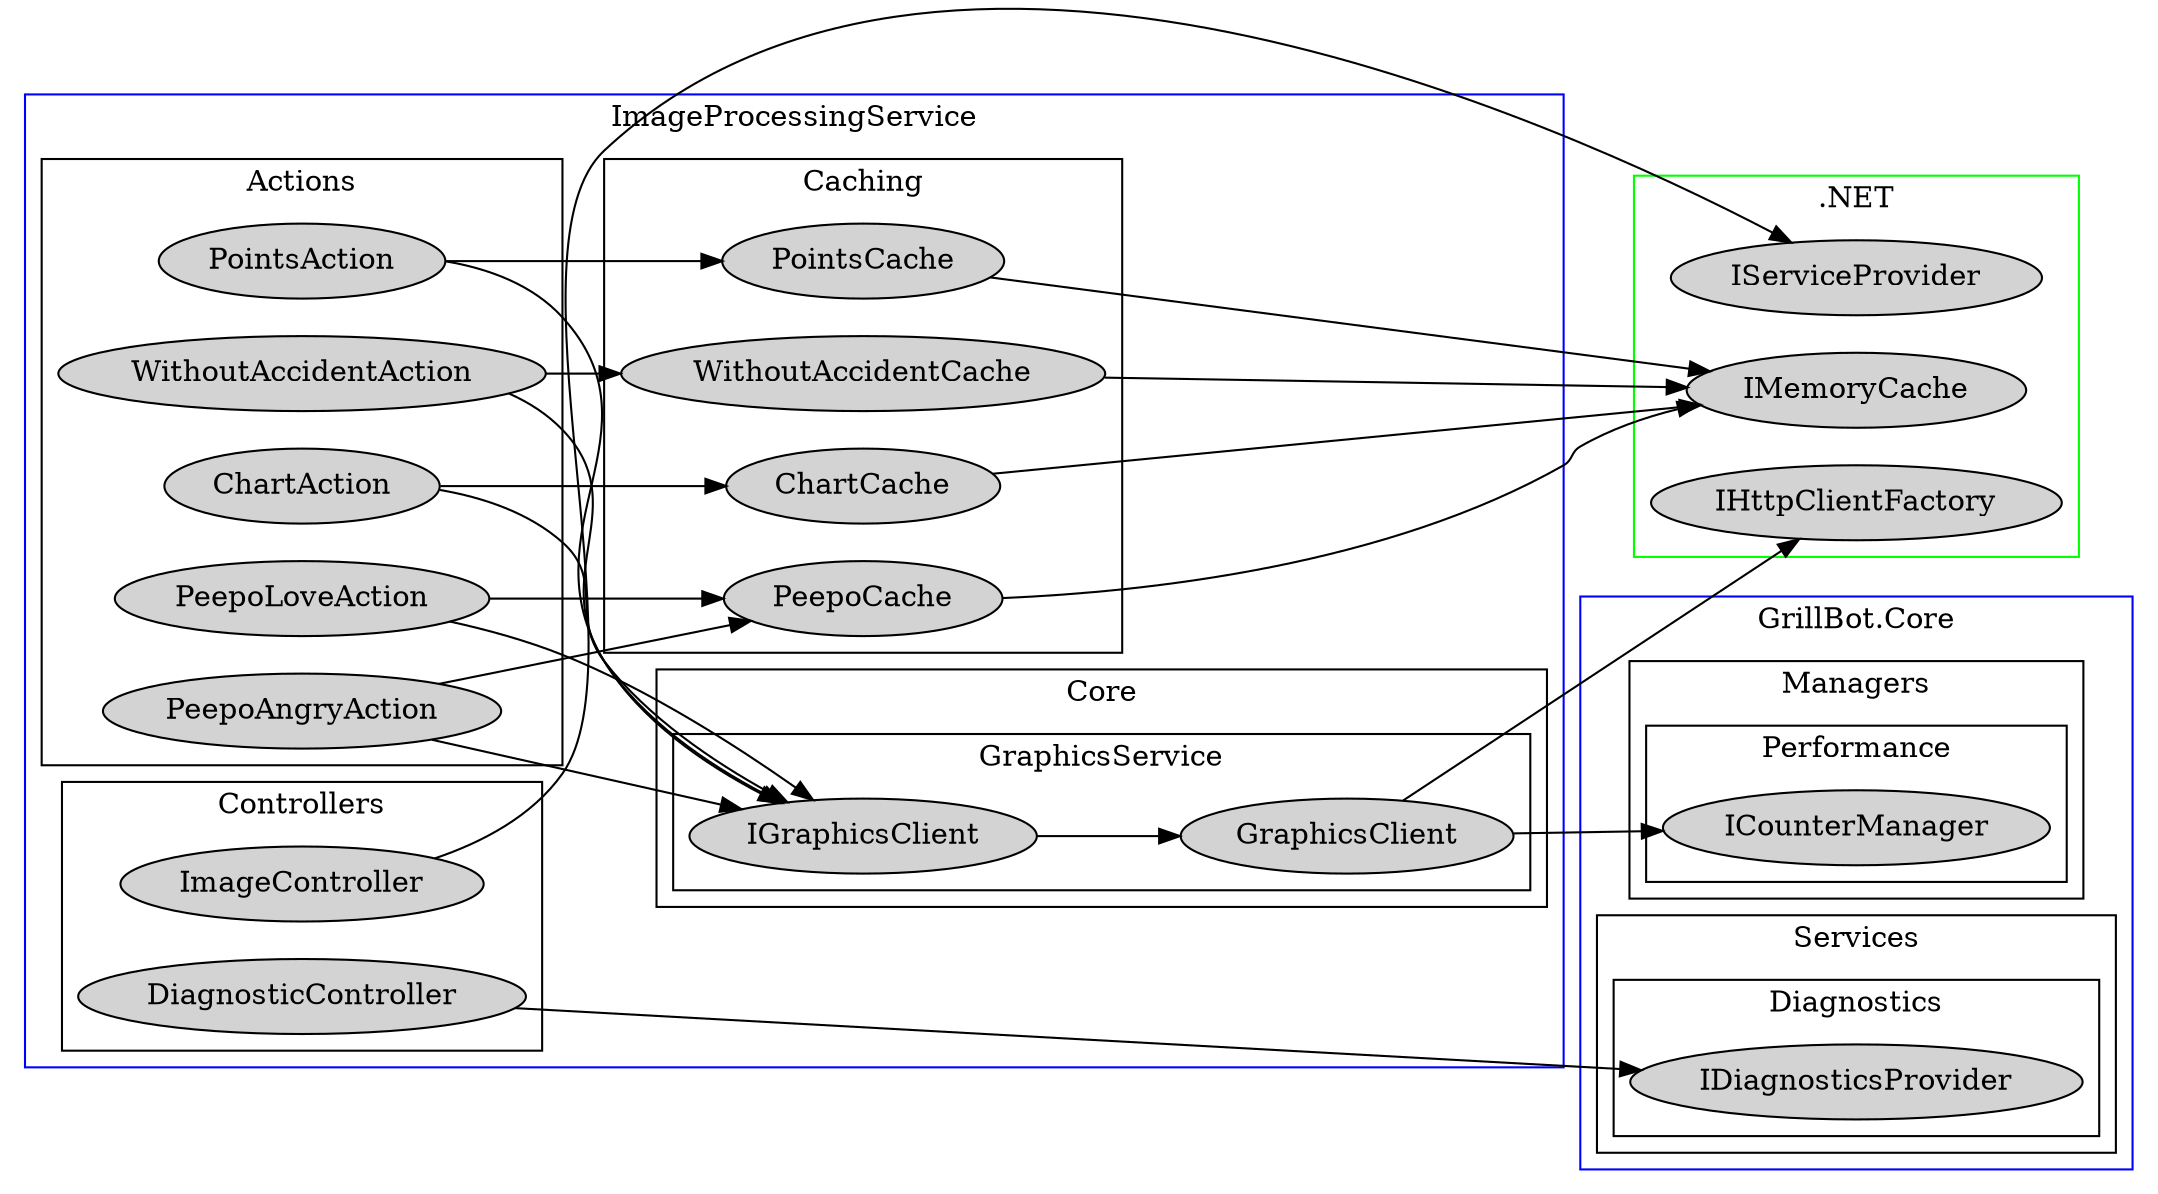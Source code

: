 digraph ImageProcessingService {
    rankdir=LR
	
	subgraph cluster_0 {
		node [style=filled];
		label = "ImageProcessingService";
		color=blue
		
        subgraph cluster_3_1 {
            node [style=filled];
            label="Actions";
            color=black;
            
            ChartAction
            PeepoAngryAction
            PeepoLoveAction
            PointsAction
            WithoutAccidentAction
        }
        
        subgraph cluster_3_2 {
            node [style=filled];
            label="Caching";
            color=black;
            
            ChartCache
            PeepoCache
            PointsCache
            WithoutAccidentCache
        }
        
        subgraph cluster_3_3 {
            node [style=filled];
            label="Controllers";
            color=black;
            
            DiagnosticController
            ImageController
        }
        
        subgraph cluster_3_4 {
            node [style=filled];
            label="Core";
            color=black;
            
            subgraph cluster_3_4_1 {
                node [style=filled];
                label="GraphicsService"
                color=black;
                
                IGraphicsClient -> GraphicsClient
            }
        }
	}
	
	subgraph cluster_4 {
	    node [style=filled];
	    label = "GrillBot.Core";
	    color=blue
	    
	    subgraph cluster_4_1 {
	        node [style=filled];
            label="Managers";
            color=black;
            
            subgraph cluster_4_1_2 {
	            node [style=filled];
                label="Performance";
                color=black;
                
                ICounterManager
	        }
	    }
	    
	    subgraph cluster_4_2 {
	        node [style=filled];
            label="Services";
            color=black;
	        
	        subgraph cluster_4_3 {
	            node [style=filled];
                label="Diagnostics";
                color=black;
	            
	            IDiagnosticsProvider
	        }
	    }
	}
	
	subgraph cluster_100 {
	    node[style=filled];
	    label = ".NET"
	    color=green
	    
	    IMemoryCache
	    IServiceProvider
	    IHttpClientFactory
	}
	
	ChartAction -> { IGraphicsClient ChartCache }
	PeepoAngryAction -> { PeepoCache IGraphicsClient }
	PeepoLoveAction -> { PeepoCache IGraphicsClient }
	PointsAction -> { PointsCache IGraphicsClient }
	WithoutAccidentAction -> { WithoutAccidentCache IGraphicsClient }
	{ ChartCache PeepoCache PointsCache WithoutAccidentCache } -> { IMemoryCache }
	ImageController -> { IServiceProvider }
	GraphicsClient -> { ICounterManager IHttpClientFactory }
	DiagnosticController -> { IDiagnosticsProvider }
}
